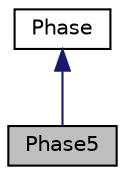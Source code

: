 digraph "Phase5"
{
 // LATEX_PDF_SIZE
  edge [fontname="Helvetica",fontsize="10",labelfontname="Helvetica",labelfontsize="10"];
  node [fontname="Helvetica",fontsize="10",shape=record];
  Node1 [label="Phase5",height=0.2,width=0.4,color="black", fillcolor="grey75", style="filled", fontcolor="black",tooltip="A Phases4 class. ConcreteState Class for the StatePattern ."];
  Node2 -> Node1 [dir="back",color="midnightblue",fontsize="10",style="solid",fontname="Helvetica"];
  Node2 [label="Phase",height=0.2,width=0.4,color="black", fillcolor="white", style="filled",URL="$classPhase.html",tooltip="A Phase class."];
}
